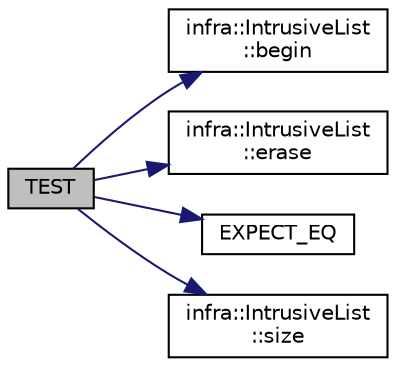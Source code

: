 digraph "TEST"
{
 // INTERACTIVE_SVG=YES
  edge [fontname="Helvetica",fontsize="10",labelfontname="Helvetica",labelfontsize="10"];
  node [fontname="Helvetica",fontsize="10",shape=record];
  rankdir="LR";
  Node117 [label="TEST",height=0.2,width=0.4,color="black", fillcolor="grey75", style="filled", fontcolor="black"];
  Node117 -> Node118 [color="midnightblue",fontsize="10",style="solid",fontname="Helvetica"];
  Node118 [label="infra::IntrusiveList\l::begin",height=0.2,width=0.4,color="black", fillcolor="white", style="filled",URL="$df/da4/classinfra_1_1_intrusive_list.html#ac4e47625973e84eb724f1623a1d25023"];
  Node117 -> Node119 [color="midnightblue",fontsize="10",style="solid",fontname="Helvetica"];
  Node119 [label="infra::IntrusiveList\l::erase",height=0.2,width=0.4,color="black", fillcolor="white", style="filled",URL="$df/da4/classinfra_1_1_intrusive_list.html#af52c171b94abcd088119b2d8693df6e3"];
  Node117 -> Node120 [color="midnightblue",fontsize="10",style="solid",fontname="Helvetica"];
  Node120 [label="EXPECT_EQ",height=0.2,width=0.4,color="black", fillcolor="white", style="filled",URL="$d6/def/_test_json_8cpp.html#a82745227e2f0a8edbb4ae630d88a8e86"];
  Node117 -> Node121 [color="midnightblue",fontsize="10",style="solid",fontname="Helvetica"];
  Node121 [label="infra::IntrusiveList\l::size",height=0.2,width=0.4,color="black", fillcolor="white", style="filled",URL="$df/da4/classinfra_1_1_intrusive_list.html#ab59d48f80c3b1944b072b1a4c3e665c0"];
}
